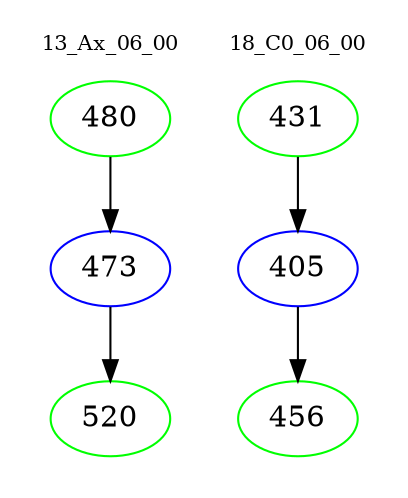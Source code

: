 digraph{
subgraph cluster_0 {
color = white
label = "13_Ax_06_00";
fontsize=10;
T0_480 [label="480", color="green"]
T0_480 -> T0_473 [color="black"]
T0_473 [label="473", color="blue"]
T0_473 -> T0_520 [color="black"]
T0_520 [label="520", color="green"]
}
subgraph cluster_1 {
color = white
label = "18_C0_06_00";
fontsize=10;
T1_431 [label="431", color="green"]
T1_431 -> T1_405 [color="black"]
T1_405 [label="405", color="blue"]
T1_405 -> T1_456 [color="black"]
T1_456 [label="456", color="green"]
}
}
